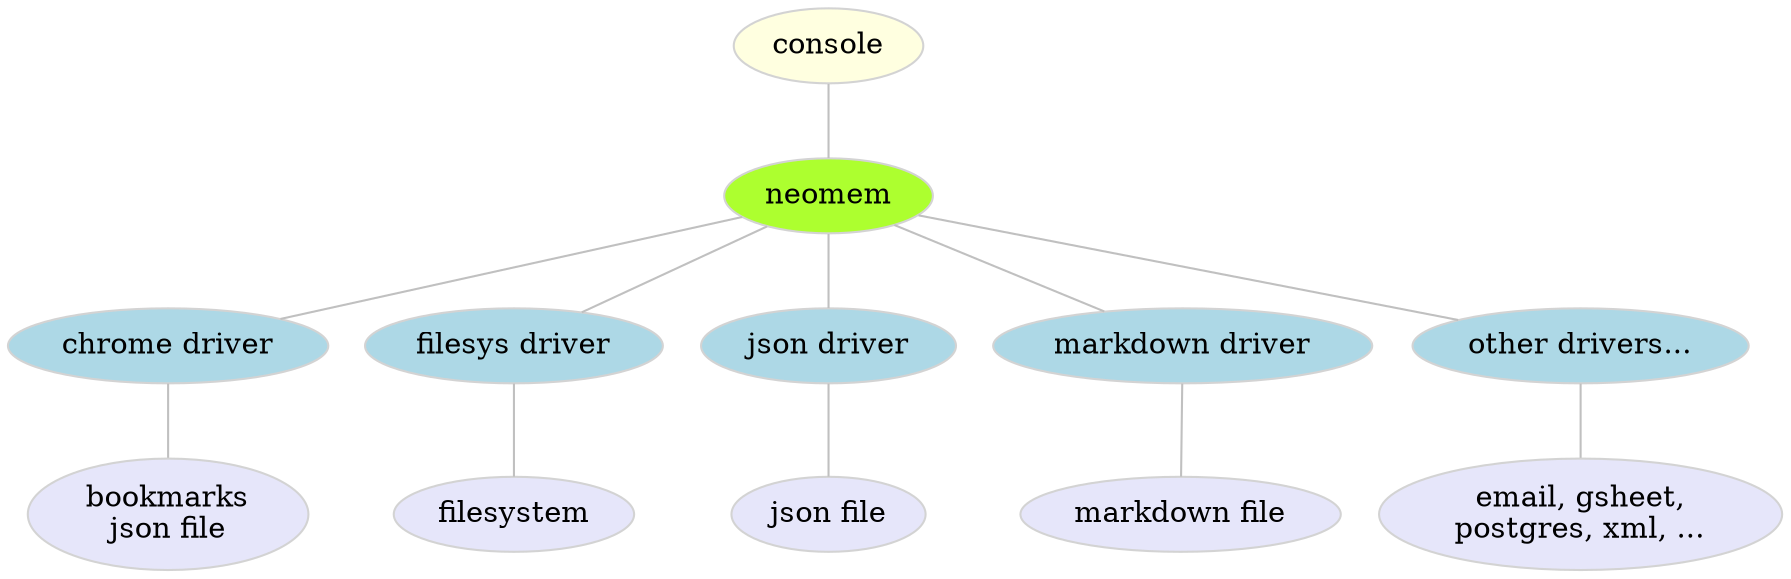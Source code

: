 graph architecture {

  // styles
  // rankdir=LR; // left-to-right
  node [ color=lightgray; fillcolor=lightblue; style=filled ]; // default
  edge [ color=gray, fontcolor=gray ]; // default

  // nodes
  console [ fillcolor=lightyellow ];
  neomem [label="neomem"; fillcolor=greenyellow ];
  driverChrome [label="chrome driver"];
  driverFilesys [label="filesys driver"];
  // driverGsheet [label="gsheet driver"];
  driverJson [label="json driver"];
  driverMarkdown [label="markdown driver"];
  driverOther [label="other drivers..."];
  sourceChrome [ label="bookmarks\njson file", fillcolor=lavender ];
  sourceFilesys [ label="filesystem", fillcolor=lavender ];
  // sourceGsheet [ label="google sheet", fillcolor=lavender ];
  sourceJson [ label="json file", fillcolor=lavender ];
  sourceMarkdown [ label="markdown file", fillcolor=lavender ];
  sourceOther [ label="email, gsheet,\npostgres, xml, ...", fillcolor=lavender ];

  // edges
  console -- neomem;
  neomem -- driverChrome;
  neomem -- driverFilesys;
  // neomem -- driverGsheet;
  neomem -- driverJson;
  neomem -- driverMarkdown;
  neomem -- driverOther;
  driverChrome -- sourceChrome;
  driverFilesys -- sourceFilesys;
  // driverGsheet -- sourceGsheet;
  driverJson -- sourceJson;
  driverMarkdown -- sourceMarkdown;
  driverOther -- sourceOther;
}

